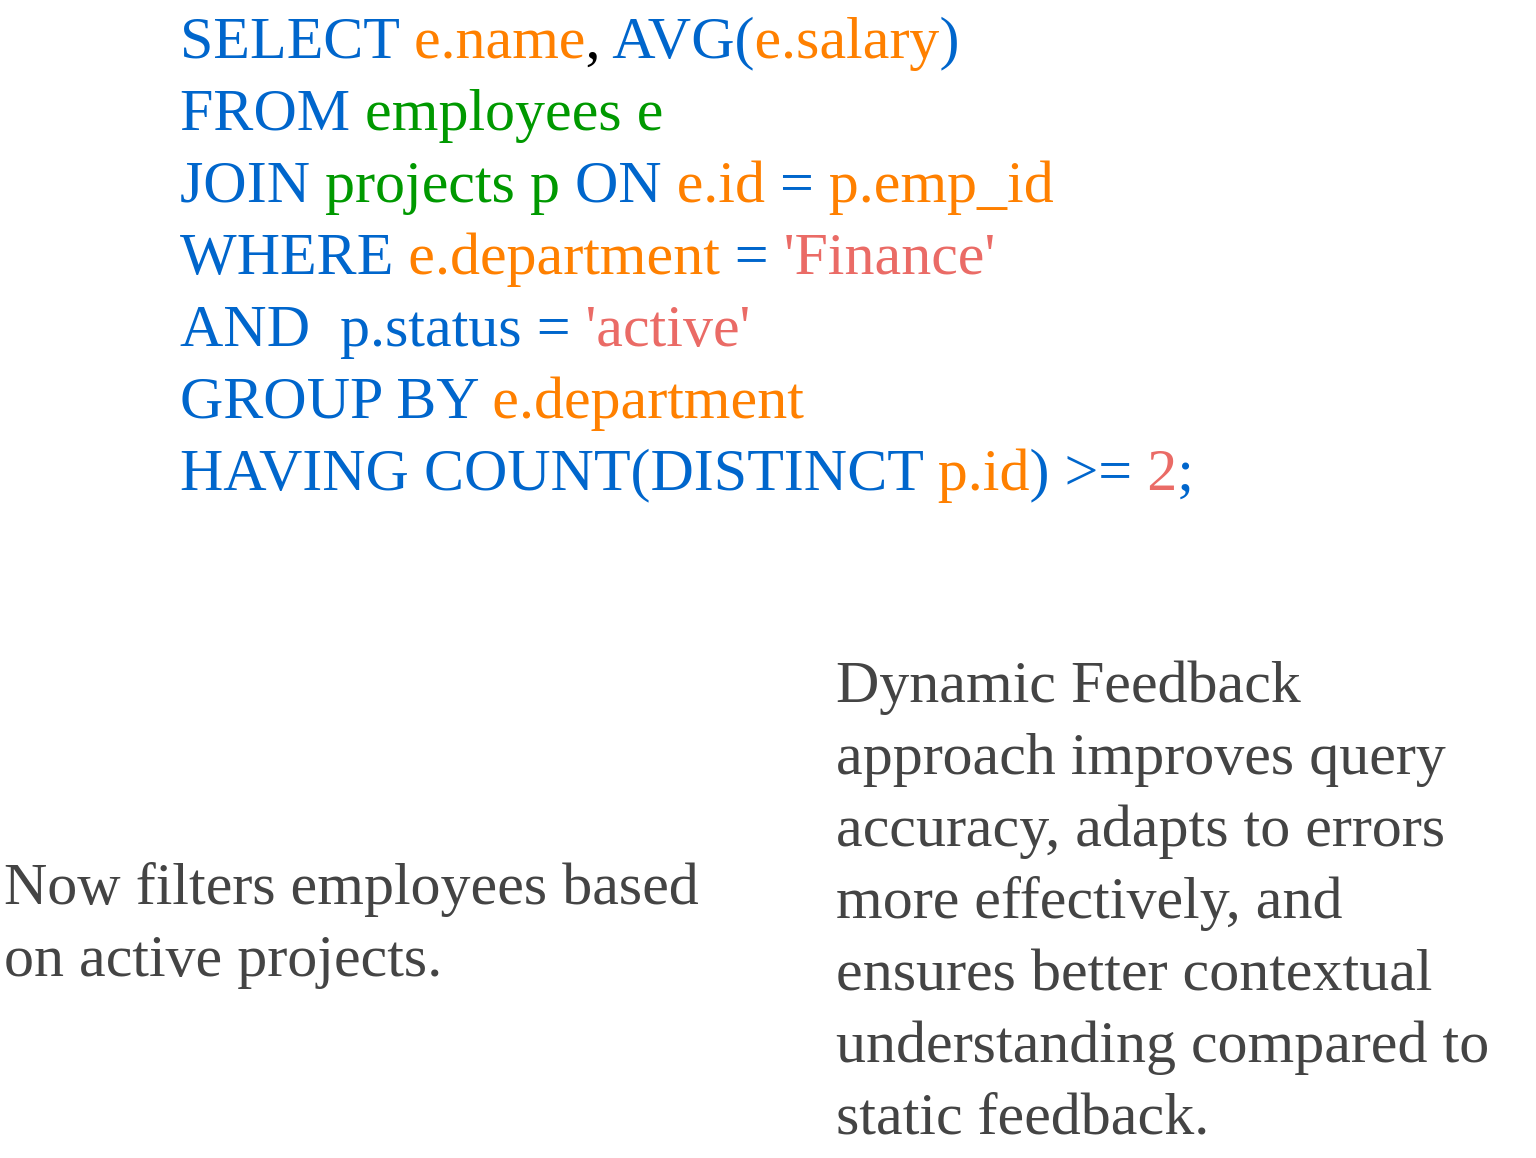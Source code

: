 <mxfile version="26.1.0">
  <diagram name="Page-1" id="h5GvaVPgVZxF3tNwi2n-">
    <mxGraphModel dx="1534" dy="649" grid="0" gridSize="10" guides="1" tooltips="1" connect="1" arrows="1" fold="1" page="0" pageScale="1" pageWidth="850" pageHeight="1100" math="0" shadow="0">
      <root>
        <mxCell id="0" />
        <mxCell id="1" parent="0" />
        <mxCell id="ChNgTHVkPhoJs_HGRSRP-6" value="&lt;font face=&quot;Nunito&quot; style=&quot;font-size: 30px;&quot; data-font-src=&quot;https://fonts.googleapis.com/css?family=Nunito&quot;&gt;&lt;span style=&quot;&quot; class=&quot;hljs-keyword&quot;&gt;&lt;font style=&quot;color: rgb(0, 102, 204);&quot;&gt;SELECT&lt;/font&gt;&lt;/span&gt; &lt;font style=&quot;color: rgb(255, 128, 0);&quot;&gt;e.name&lt;/font&gt;, &lt;span style=&quot;&quot; class=&quot;hljs-built_in&quot;&gt;&lt;font style=&quot;color: rgb(0, 102, 204);&quot;&gt;AV&lt;/font&gt;&lt;font style=&quot;color: rgb(0, 102, 204);&quot;&gt;G&lt;/font&gt;&lt;/span&gt;&lt;font style=&quot;color: rgb(0, 102, 204);&quot;&gt;(&lt;/font&gt;&lt;font style=&quot;color: rgb(255, 128, 0);&quot;&gt;e.salary&lt;/font&gt;&lt;font style=&quot;color: rgb(0, 102, 204);&quot;&gt;) &lt;/font&gt;&lt;br&gt;&lt;span style=&quot;&quot; class=&quot;hljs-keyword&quot;&gt;&lt;font style=&quot;color: rgb(0, 102, 204);&quot;&gt;FROM&lt;/font&gt;&lt;/span&gt; &lt;font style=&quot;color: rgb(0, 153, 0);&quot;&gt;employees e&lt;/font&gt;&lt;br&gt;&lt;span style=&quot;&quot; class=&quot;hljs-keyword&quot;&gt;&lt;font style=&quot;color: rgb(0, 102, 204);&quot;&gt;JOIN&lt;/font&gt;&lt;/span&gt; &lt;font style=&quot;color: rgb(0, 153, 0);&quot;&gt;projects p&lt;/font&gt; &lt;span style=&quot;&quot; class=&quot;hljs-keyword&quot;&gt;&lt;font style=&quot;color: rgb(0, 102, 204);&quot;&gt;ON&lt;/font&gt;&lt;/span&gt; &lt;font style=&quot;color: rgb(255, 128, 0);&quot;&gt;e.id&lt;/font&gt; &lt;span style=&quot;&quot; class=&quot;hljs-operator&quot;&gt;&lt;font style=&quot;color: rgb(0, 102, 204);&quot;&gt;=&lt;/font&gt;&lt;/span&gt; &lt;font style=&quot;color: rgb(255, 128, 0);&quot;&gt;p.emp_id&lt;/font&gt;&lt;br&gt;&lt;span style=&quot;&quot; class=&quot;hljs-keyword&quot;&gt;&lt;font style=&quot;color: rgb(0, 102, 204);&quot;&gt;WHERE&lt;/font&gt;&lt;/span&gt; &lt;font style=&quot;color: rgb(255, 128, 0);&quot;&gt;e.&lt;/font&gt;&lt;font style=&quot;color: rgb(255, 128, 0);&quot;&gt;department&lt;/font&gt; &lt;span style=&quot;&quot; class=&quot;hljs-operator&quot;&gt;&lt;font style=&quot;color: rgb(0, 102, 204);&quot;&gt;=&lt;/font&gt;&lt;/span&gt; &lt;span style=&quot;&quot; class=&quot;hljs-string&quot;&gt;&lt;font style=&quot;color: rgb(234, 107, 102);&quot;&gt;&#39;Finance&#39;&lt;/font&gt;&lt;/span&gt;&lt;/font&gt;&lt;div&gt;&lt;font face=&quot;Nunito&quot;&gt;&lt;span style=&quot;font-size: 30px;&quot;&gt;&lt;font color=&quot;#0066cc&quot;&gt;AND&amp;nbsp; p.status = &lt;/font&gt;&lt;font style=&quot;color: rgb(234, 107, 102);&quot;&gt;&#39;active&#39;&lt;/font&gt;&lt;br&gt;&lt;/span&gt;&lt;/font&gt;&lt;div&gt;&lt;font face=&quot;Nunito&quot; style=&quot;font-size: 30px;&quot; data-font-src=&quot;https://fonts.googleapis.com/css?family=Nunito&quot;&gt;&lt;font style=&quot;color: rgb(0, 102, 204);&quot;&gt;GROUP BY &lt;/font&gt;&lt;font style=&quot;color: rgb(255, 128, 0);&quot;&gt;e.department&lt;/font&gt;&lt;/font&gt;&lt;/div&gt;&lt;div&gt;&lt;font face=&quot;Nunito&quot; style=&quot;font-size: 30px;&quot; data-font-src=&quot;https://fonts.googleapis.com/css?family=Nunito&quot;&gt;&lt;font color=&quot;#ff8000&quot; style=&quot;color: rgb(0, 102, 204);&quot;&gt;HAVING COUNT(DISTINCT &lt;/font&gt;&lt;font style=&quot;color: rgb(255, 128, 0);&quot;&gt;p.id&lt;/font&gt;&lt;font color=&quot;#ff8000&quot; style=&quot;color: rgb(0, 102, 204);&quot;&gt;) &amp;gt;= &lt;/font&gt;&lt;font style=&quot;color: rgb(234, 107, 102);&quot;&gt;2&lt;/font&gt;&lt;font style=&quot;color: rgb(0, 102, 204);&quot;&gt;;&lt;/font&gt;&lt;/font&gt;&lt;/div&gt;&lt;/div&gt;" style="text;html=1;align=left;verticalAlign=middle;whiteSpace=wrap;rounded=0;" vertex="1" parent="1">
          <mxGeometry x="32" y="11" width="517" height="238" as="geometry" />
        </mxCell>
        <mxCell id="ChNgTHVkPhoJs_HGRSRP-7" value="&lt;font data-font-src=&quot;https://fonts.googleapis.com/css?family=Nunito&quot; face=&quot;Nunito&quot; style=&quot;font-size: 30px; color: rgb(68, 68, 68);&quot;&gt;Now filters employees based on active projects.&lt;/font&gt;" style="text;html=1;align=left;verticalAlign=middle;whiteSpace=wrap;rounded=0;" vertex="1" parent="1">
          <mxGeometry x="-56" y="344" width="351" height="238" as="geometry" />
        </mxCell>
        <mxCell id="ChNgTHVkPhoJs_HGRSRP-9" value="&lt;font data-font-src=&quot;https://fonts.googleapis.com/css?family=Nunito&quot; face=&quot;Nunito&quot; style=&quot;font-size: 30px; color: rgb(68, 68, 68);&quot;&gt;Dynamic Feedback approach improves query accuracy, adapts to errors more effectively, and ensures better contextual understanding compared to static feedback.&lt;/font&gt;" style="text;html=1;align=left;verticalAlign=middle;whiteSpace=wrap;rounded=0;" vertex="1" parent="1">
          <mxGeometry x="360" y="333" width="351" height="238" as="geometry" />
        </mxCell>
      </root>
    </mxGraphModel>
  </diagram>
</mxfile>
